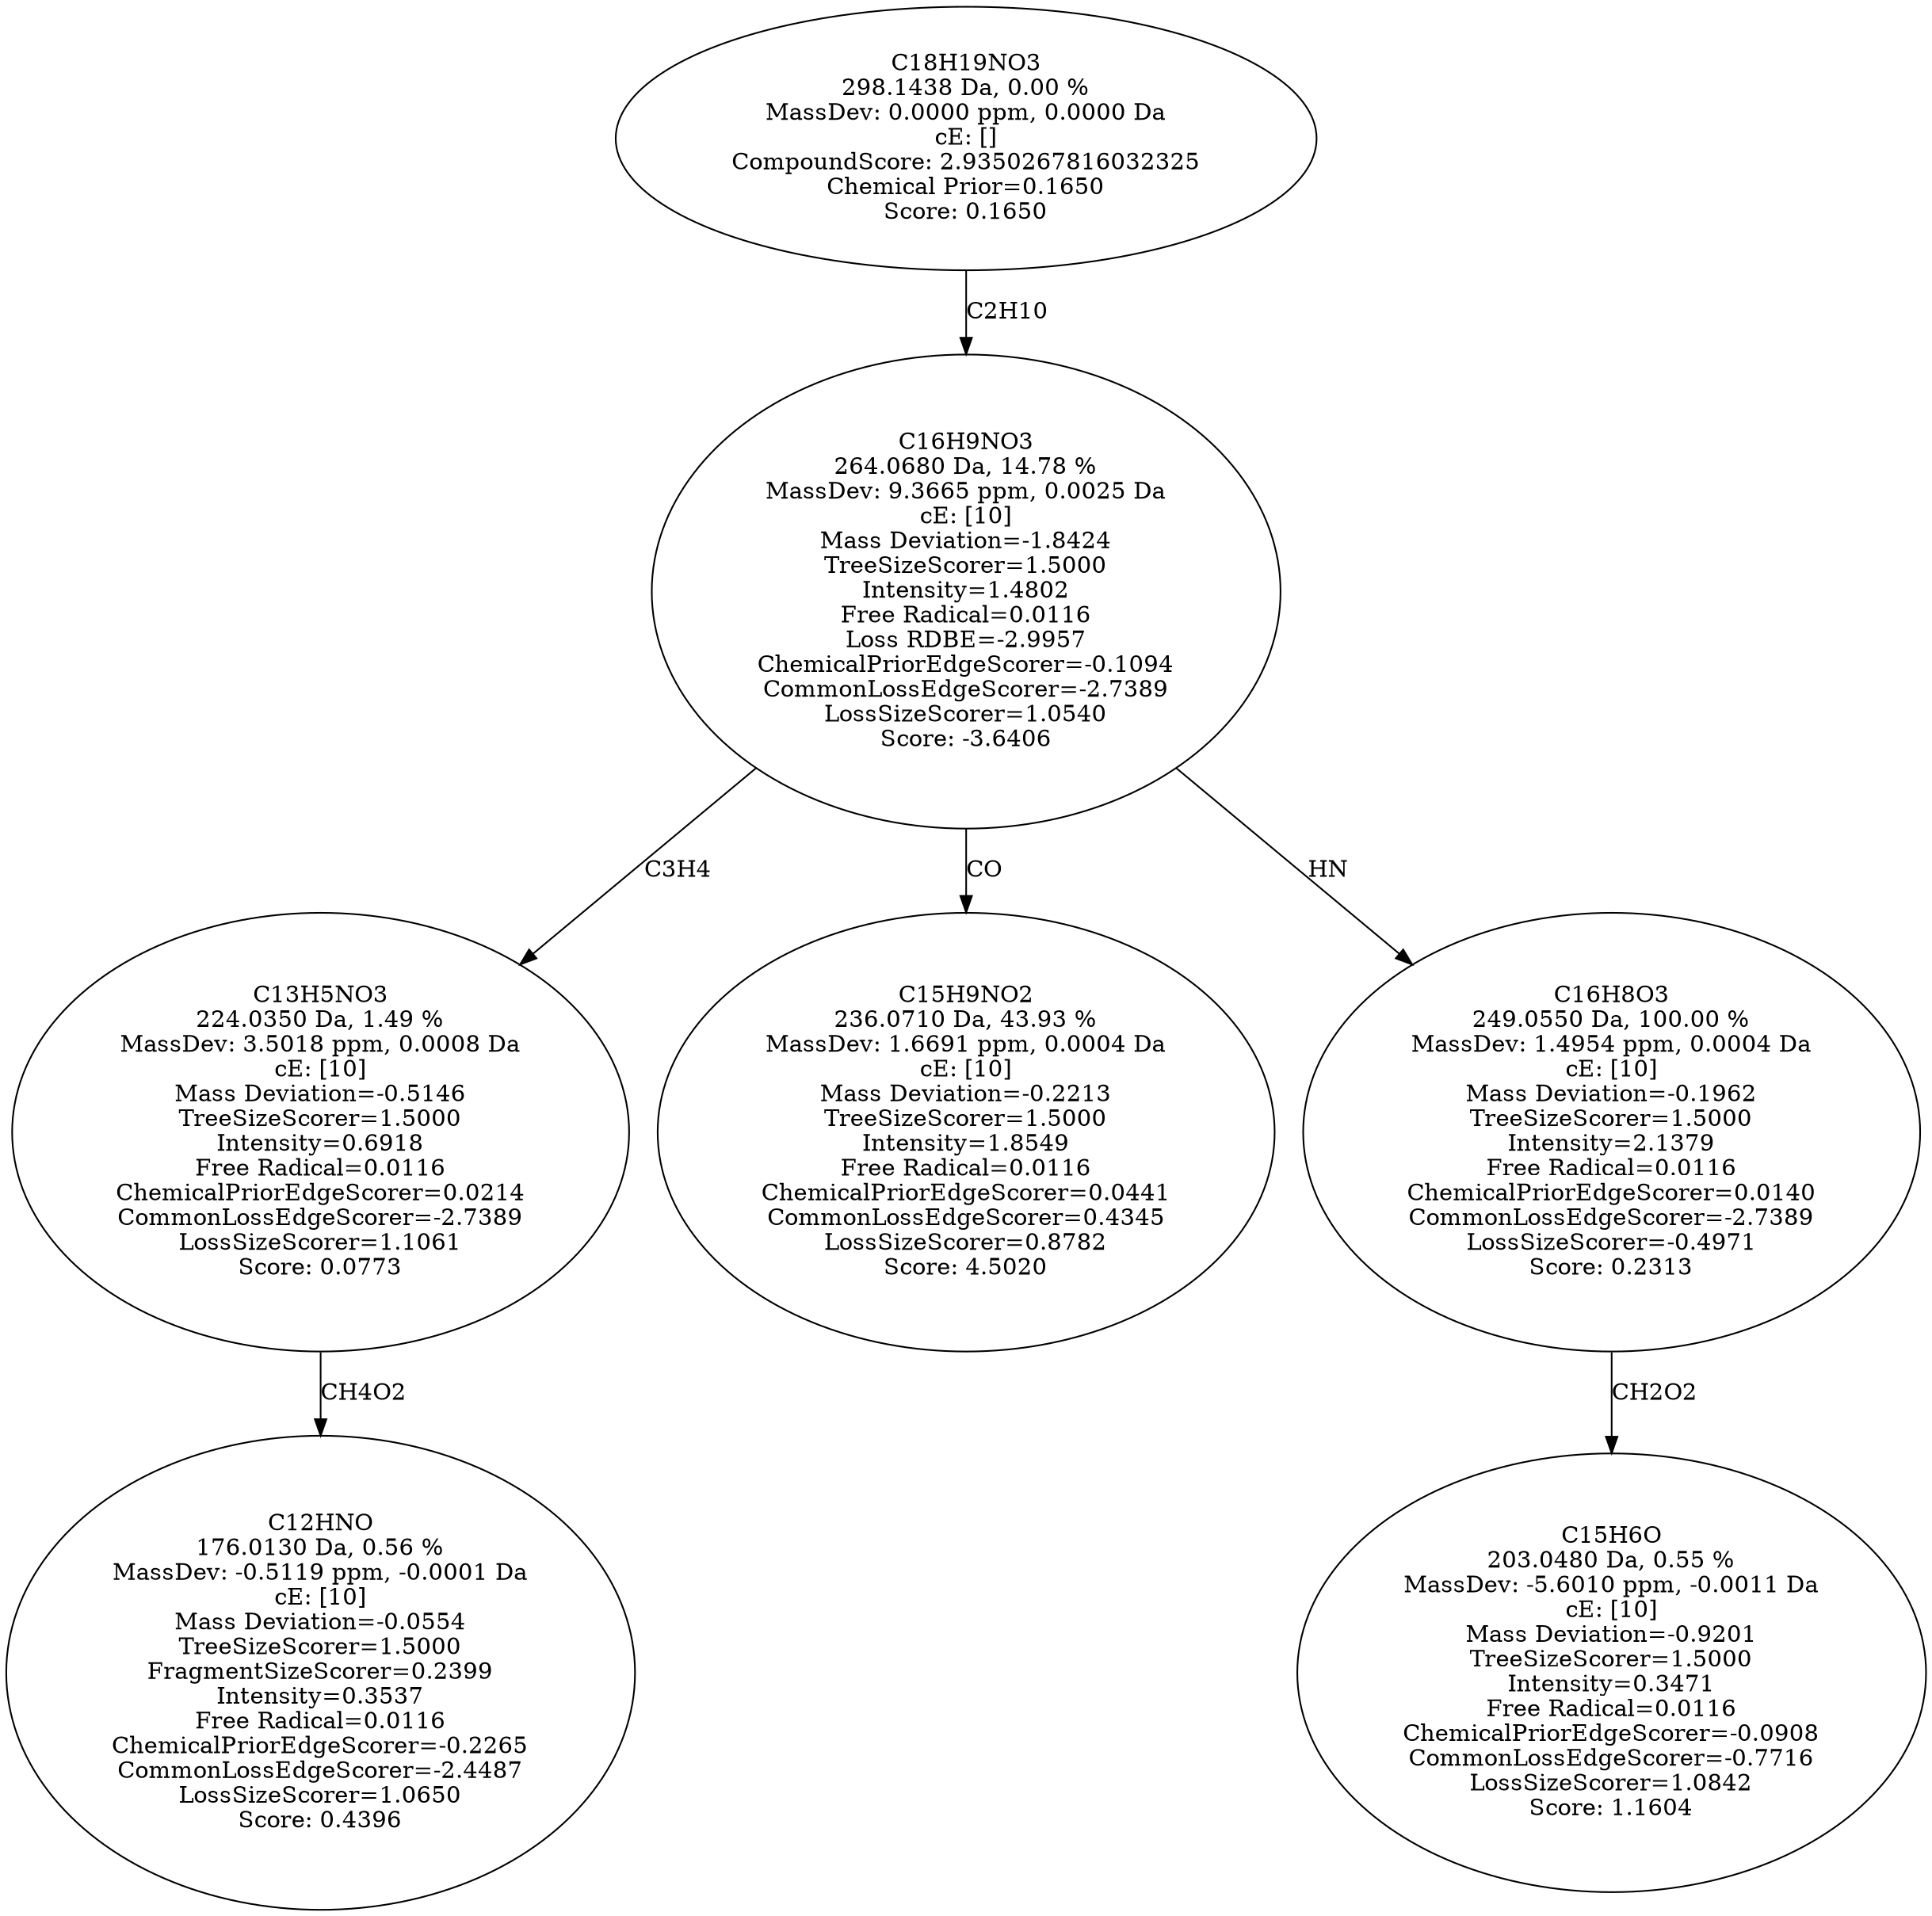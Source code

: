 strict digraph {
v1 [label="C12HNO\n176.0130 Da, 0.56 %\nMassDev: -0.5119 ppm, -0.0001 Da\ncE: [10]\nMass Deviation=-0.0554\nTreeSizeScorer=1.5000\nFragmentSizeScorer=0.2399\nIntensity=0.3537\nFree Radical=0.0116\nChemicalPriorEdgeScorer=-0.2265\nCommonLossEdgeScorer=-2.4487\nLossSizeScorer=1.0650\nScore: 0.4396"];
v2 [label="C13H5NO3\n224.0350 Da, 1.49 %\nMassDev: 3.5018 ppm, 0.0008 Da\ncE: [10]\nMass Deviation=-0.5146\nTreeSizeScorer=1.5000\nIntensity=0.6918\nFree Radical=0.0116\nChemicalPriorEdgeScorer=0.0214\nCommonLossEdgeScorer=-2.7389\nLossSizeScorer=1.1061\nScore: 0.0773"];
v3 [label="C15H9NO2\n236.0710 Da, 43.93 %\nMassDev: 1.6691 ppm, 0.0004 Da\ncE: [10]\nMass Deviation=-0.2213\nTreeSizeScorer=1.5000\nIntensity=1.8549\nFree Radical=0.0116\nChemicalPriorEdgeScorer=0.0441\nCommonLossEdgeScorer=0.4345\nLossSizeScorer=0.8782\nScore: 4.5020"];
v4 [label="C15H6O\n203.0480 Da, 0.55 %\nMassDev: -5.6010 ppm, -0.0011 Da\ncE: [10]\nMass Deviation=-0.9201\nTreeSizeScorer=1.5000\nIntensity=0.3471\nFree Radical=0.0116\nChemicalPriorEdgeScorer=-0.0908\nCommonLossEdgeScorer=-0.7716\nLossSizeScorer=1.0842\nScore: 1.1604"];
v5 [label="C16H8O3\n249.0550 Da, 100.00 %\nMassDev: 1.4954 ppm, 0.0004 Da\ncE: [10]\nMass Deviation=-0.1962\nTreeSizeScorer=1.5000\nIntensity=2.1379\nFree Radical=0.0116\nChemicalPriorEdgeScorer=0.0140\nCommonLossEdgeScorer=-2.7389\nLossSizeScorer=-0.4971\nScore: 0.2313"];
v6 [label="C16H9NO3\n264.0680 Da, 14.78 %\nMassDev: 9.3665 ppm, 0.0025 Da\ncE: [10]\nMass Deviation=-1.8424\nTreeSizeScorer=1.5000\nIntensity=1.4802\nFree Radical=0.0116\nLoss RDBE=-2.9957\nChemicalPriorEdgeScorer=-0.1094\nCommonLossEdgeScorer=-2.7389\nLossSizeScorer=1.0540\nScore: -3.6406"];
v7 [label="C18H19NO3\n298.1438 Da, 0.00 %\nMassDev: 0.0000 ppm, 0.0000 Da\ncE: []\nCompoundScore: 2.9350267816032325\nChemical Prior=0.1650\nScore: 0.1650"];
v2 -> v1 [label="CH4O2"];
v6 -> v2 [label="C3H4"];
v6 -> v3 [label="CO"];
v5 -> v4 [label="CH2O2"];
v6 -> v5 [label="HN"];
v7 -> v6 [label="C2H10"];
}